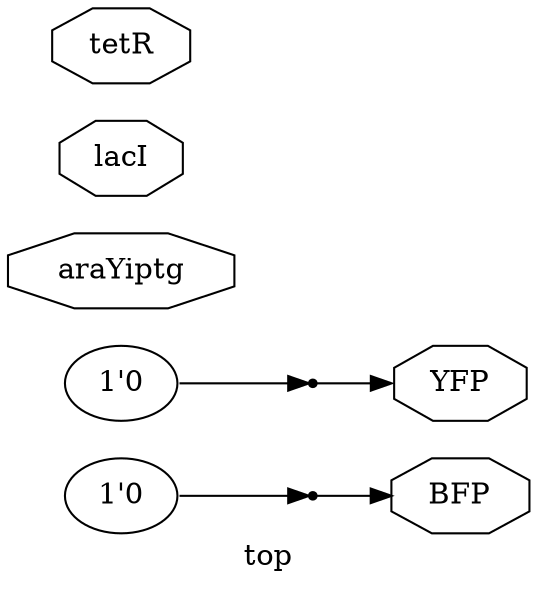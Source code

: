 digraph "top" {
label="top";
rankdir="LR";
remincross=true;
n1 [ shape=octagon, label="BFP", color="black", fontcolor="black"];
n2 [ shape=octagon, label="YFP", color="black", fontcolor="black"];
n3 [ shape=octagon, label="araYiptg", color="black", fontcolor="black"];
n4 [ shape=octagon, label="lacI", color="black", fontcolor="black"];
n5 [ shape=octagon, label="tetR", color="black", fontcolor="black"];
v0 [ label="1'0" ];
x1 [shape=point, ];
v2 [ label="1'0" ];
x3 [shape=point, ];
x3:e -> n1:w [color="black", fontcolor="black", label=""];
x1:e -> n2:w [color="black", fontcolor="black", label=""];
v0:e -> x1:w [color="black", fontcolor="black", label=""];
v2:e -> x3:w [color="black", fontcolor="black", label=""];
}
